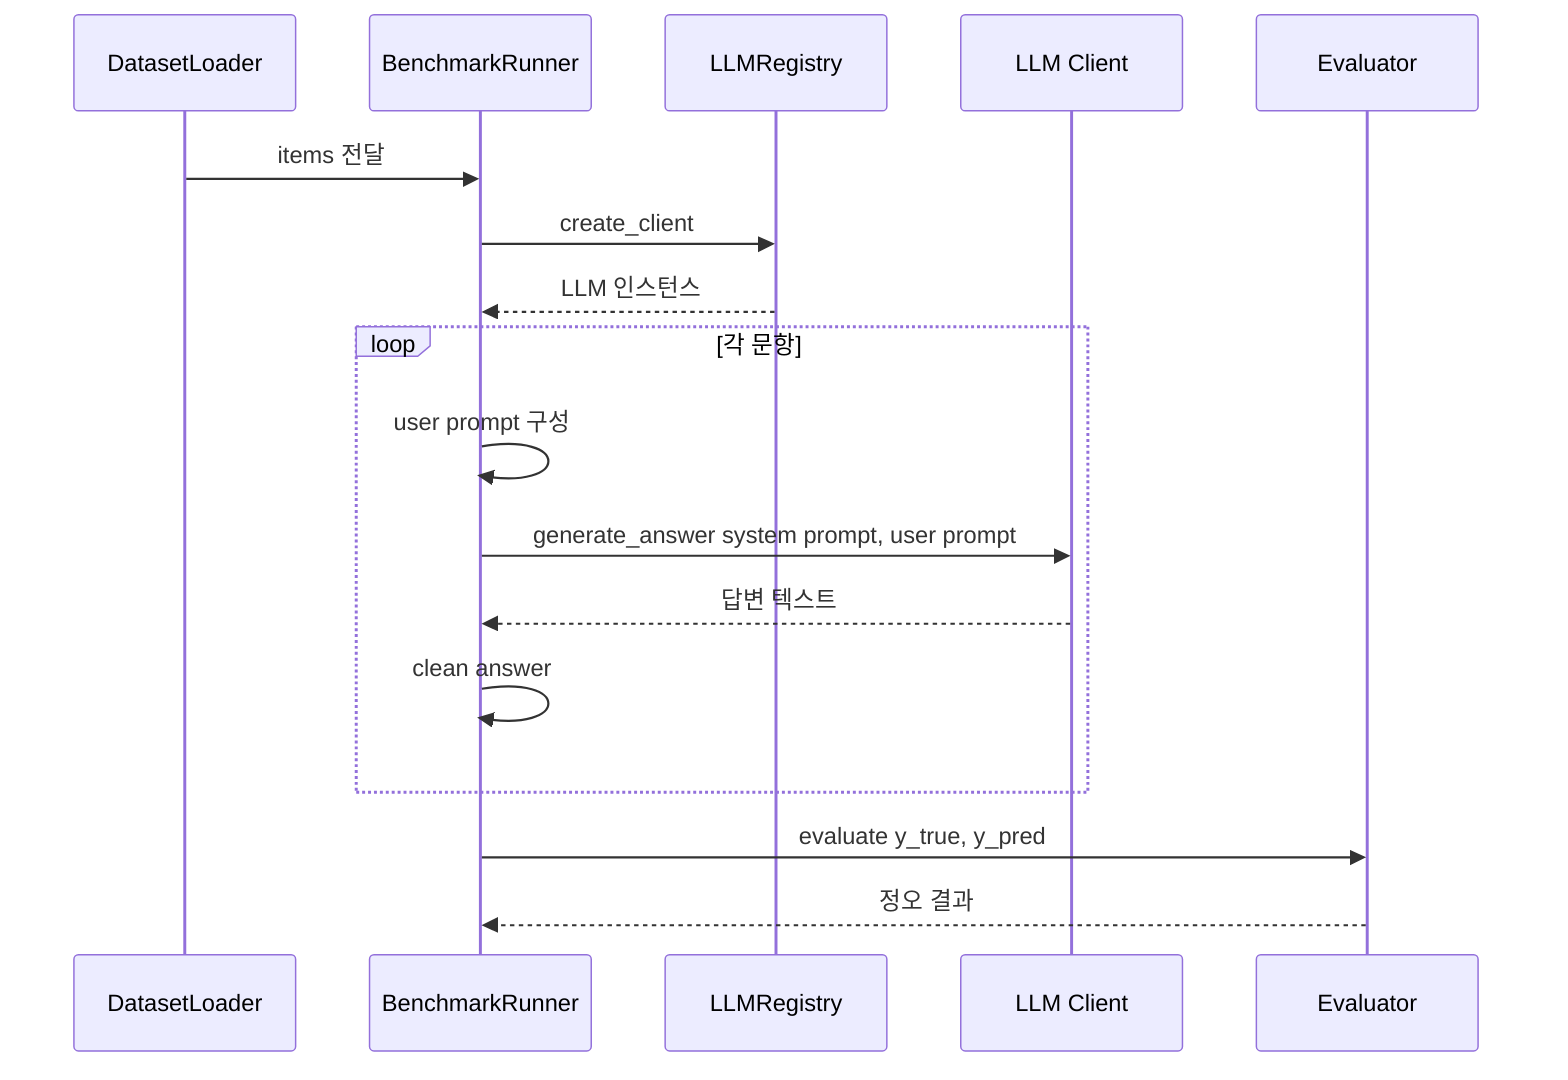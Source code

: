 sequenceDiagram
    participant Loader as DatasetLoader
    participant Runner as BenchmarkRunner
    participant LLMReg as LLMRegistry
    participant LLM as LLM Client
    participant Eval as Evaluator
    Loader ->> Runner: items 전달
    Runner ->> LLMReg: create_client
    LLMReg -->> Runner: LLM 인스턴스
    loop 각 문항
        Runner ->> Runner: user prompt 구성
        Runner ->> LLM: generate_answer system prompt, user prompt
        LLM -->> Runner: 답변 텍스트
        Runner ->> Runner: clean answer
    end
    Runner ->> Eval: evaluate y_true, y_pred
    Eval -->> Runner: 정오 결과